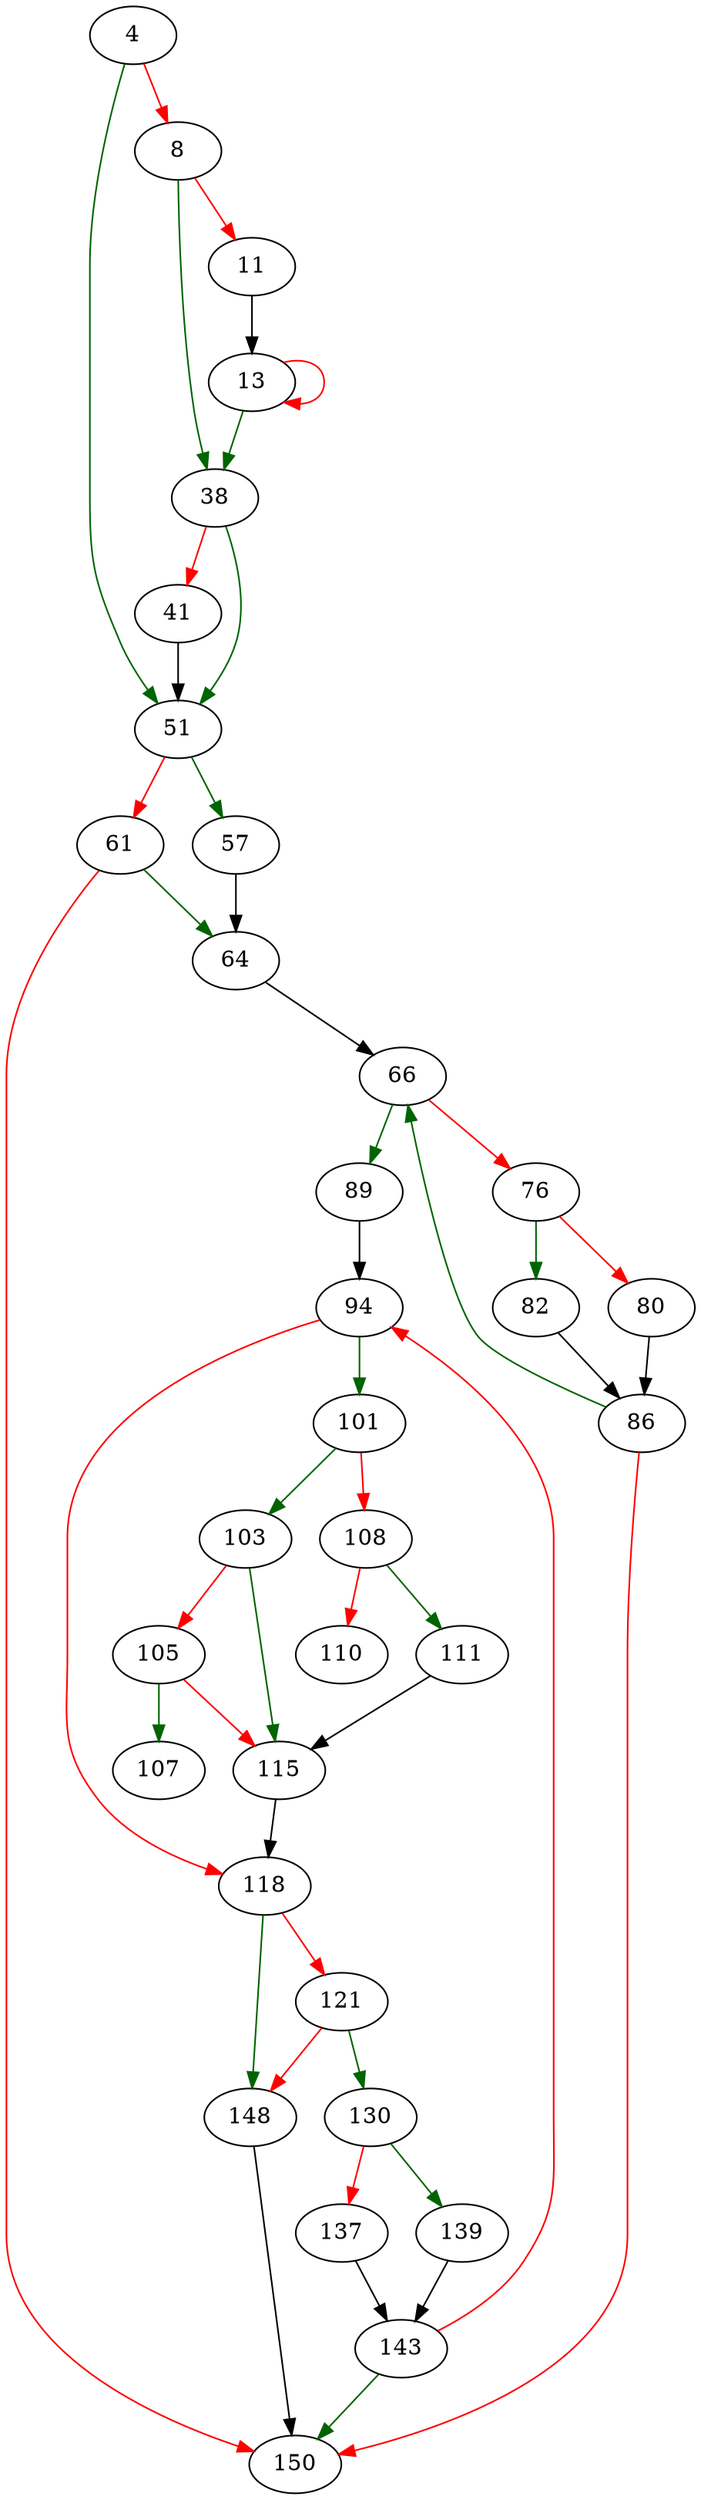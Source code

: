 strict digraph "readtoken" {
	// Node definitions.
	4 [entry=true];
	51;
	8;
	38;
	11;
	13;
	41;
	57;
	61;
	64;
	150;
	66;
	89;
	76;
	82;
	80;
	86;
	94;
	101;
	118;
	103;
	108;
	115;
	105;
	107;
	111;
	110;
	148;
	121;
	130;
	139;
	137;
	143;

	// Edge definitions.
	4 -> 51 [
		color=darkgreen
		cond=true
	];
	4 -> 8 [
		color=red
		cond=false
	];
	51 -> 57 [
		color=darkgreen
		cond=true
	];
	51 -> 61 [
		color=red
		cond=false
	];
	8 -> 38 [
		color=darkgreen
		cond=true
	];
	8 -> 11 [
		color=red
		cond=false
	];
	38 -> 51 [
		color=darkgreen
		cond=true
	];
	38 -> 41 [
		color=red
		cond=false
	];
	11 -> 13;
	13 -> 38 [
		color=darkgreen
		cond=true
	];
	13 -> 13 [
		color=red
		cond=false
	];
	41 -> 51;
	57 -> 64;
	61 -> 64 [
		color=darkgreen
		cond=true
	];
	61 -> 150 [
		color=red
		cond=false
	];
	64 -> 66;
	66 -> 89 [
		color=darkgreen
		cond=true
	];
	66 -> 76 [
		color=red
		cond=false
	];
	89 -> 94;
	76 -> 82 [
		color=darkgreen
		cond=true
	];
	76 -> 80 [
		color=red
		cond=false
	];
	82 -> 86;
	80 -> 86;
	86 -> 150 [
		color=red
		cond=false
	];
	86 -> 66 [
		color=darkgreen
		cond=true
	];
	94 -> 101 [
		color=darkgreen
		cond=true
	];
	94 -> 118 [
		color=red
		cond=false
	];
	101 -> 103 [
		color=darkgreen
		cond=true
	];
	101 -> 108 [
		color=red
		cond=false
	];
	118 -> 148 [
		color=darkgreen
		cond=true
	];
	118 -> 121 [
		color=red
		cond=false
	];
	103 -> 115 [
		color=darkgreen
		cond=true
	];
	103 -> 105 [
		color=red
		cond=false
	];
	108 -> 111 [
		color=darkgreen
		cond=true
	];
	108 -> 110 [
		color=red
		cond=false
	];
	115 -> 118;
	105 -> 115 [
		color=red
		cond=false
	];
	105 -> 107 [
		color=darkgreen
		cond=true
	];
	111 -> 115;
	148 -> 150;
	121 -> 148 [
		color=red
		cond=false
	];
	121 -> 130 [
		color=darkgreen
		cond=true
	];
	130 -> 139 [
		color=darkgreen
		cond=true
	];
	130 -> 137 [
		color=red
		cond=false
	];
	139 -> 143;
	137 -> 143;
	143 -> 150 [
		color=darkgreen
		cond=true
	];
	143 -> 94 [
		color=red
		cond=false
	];
}